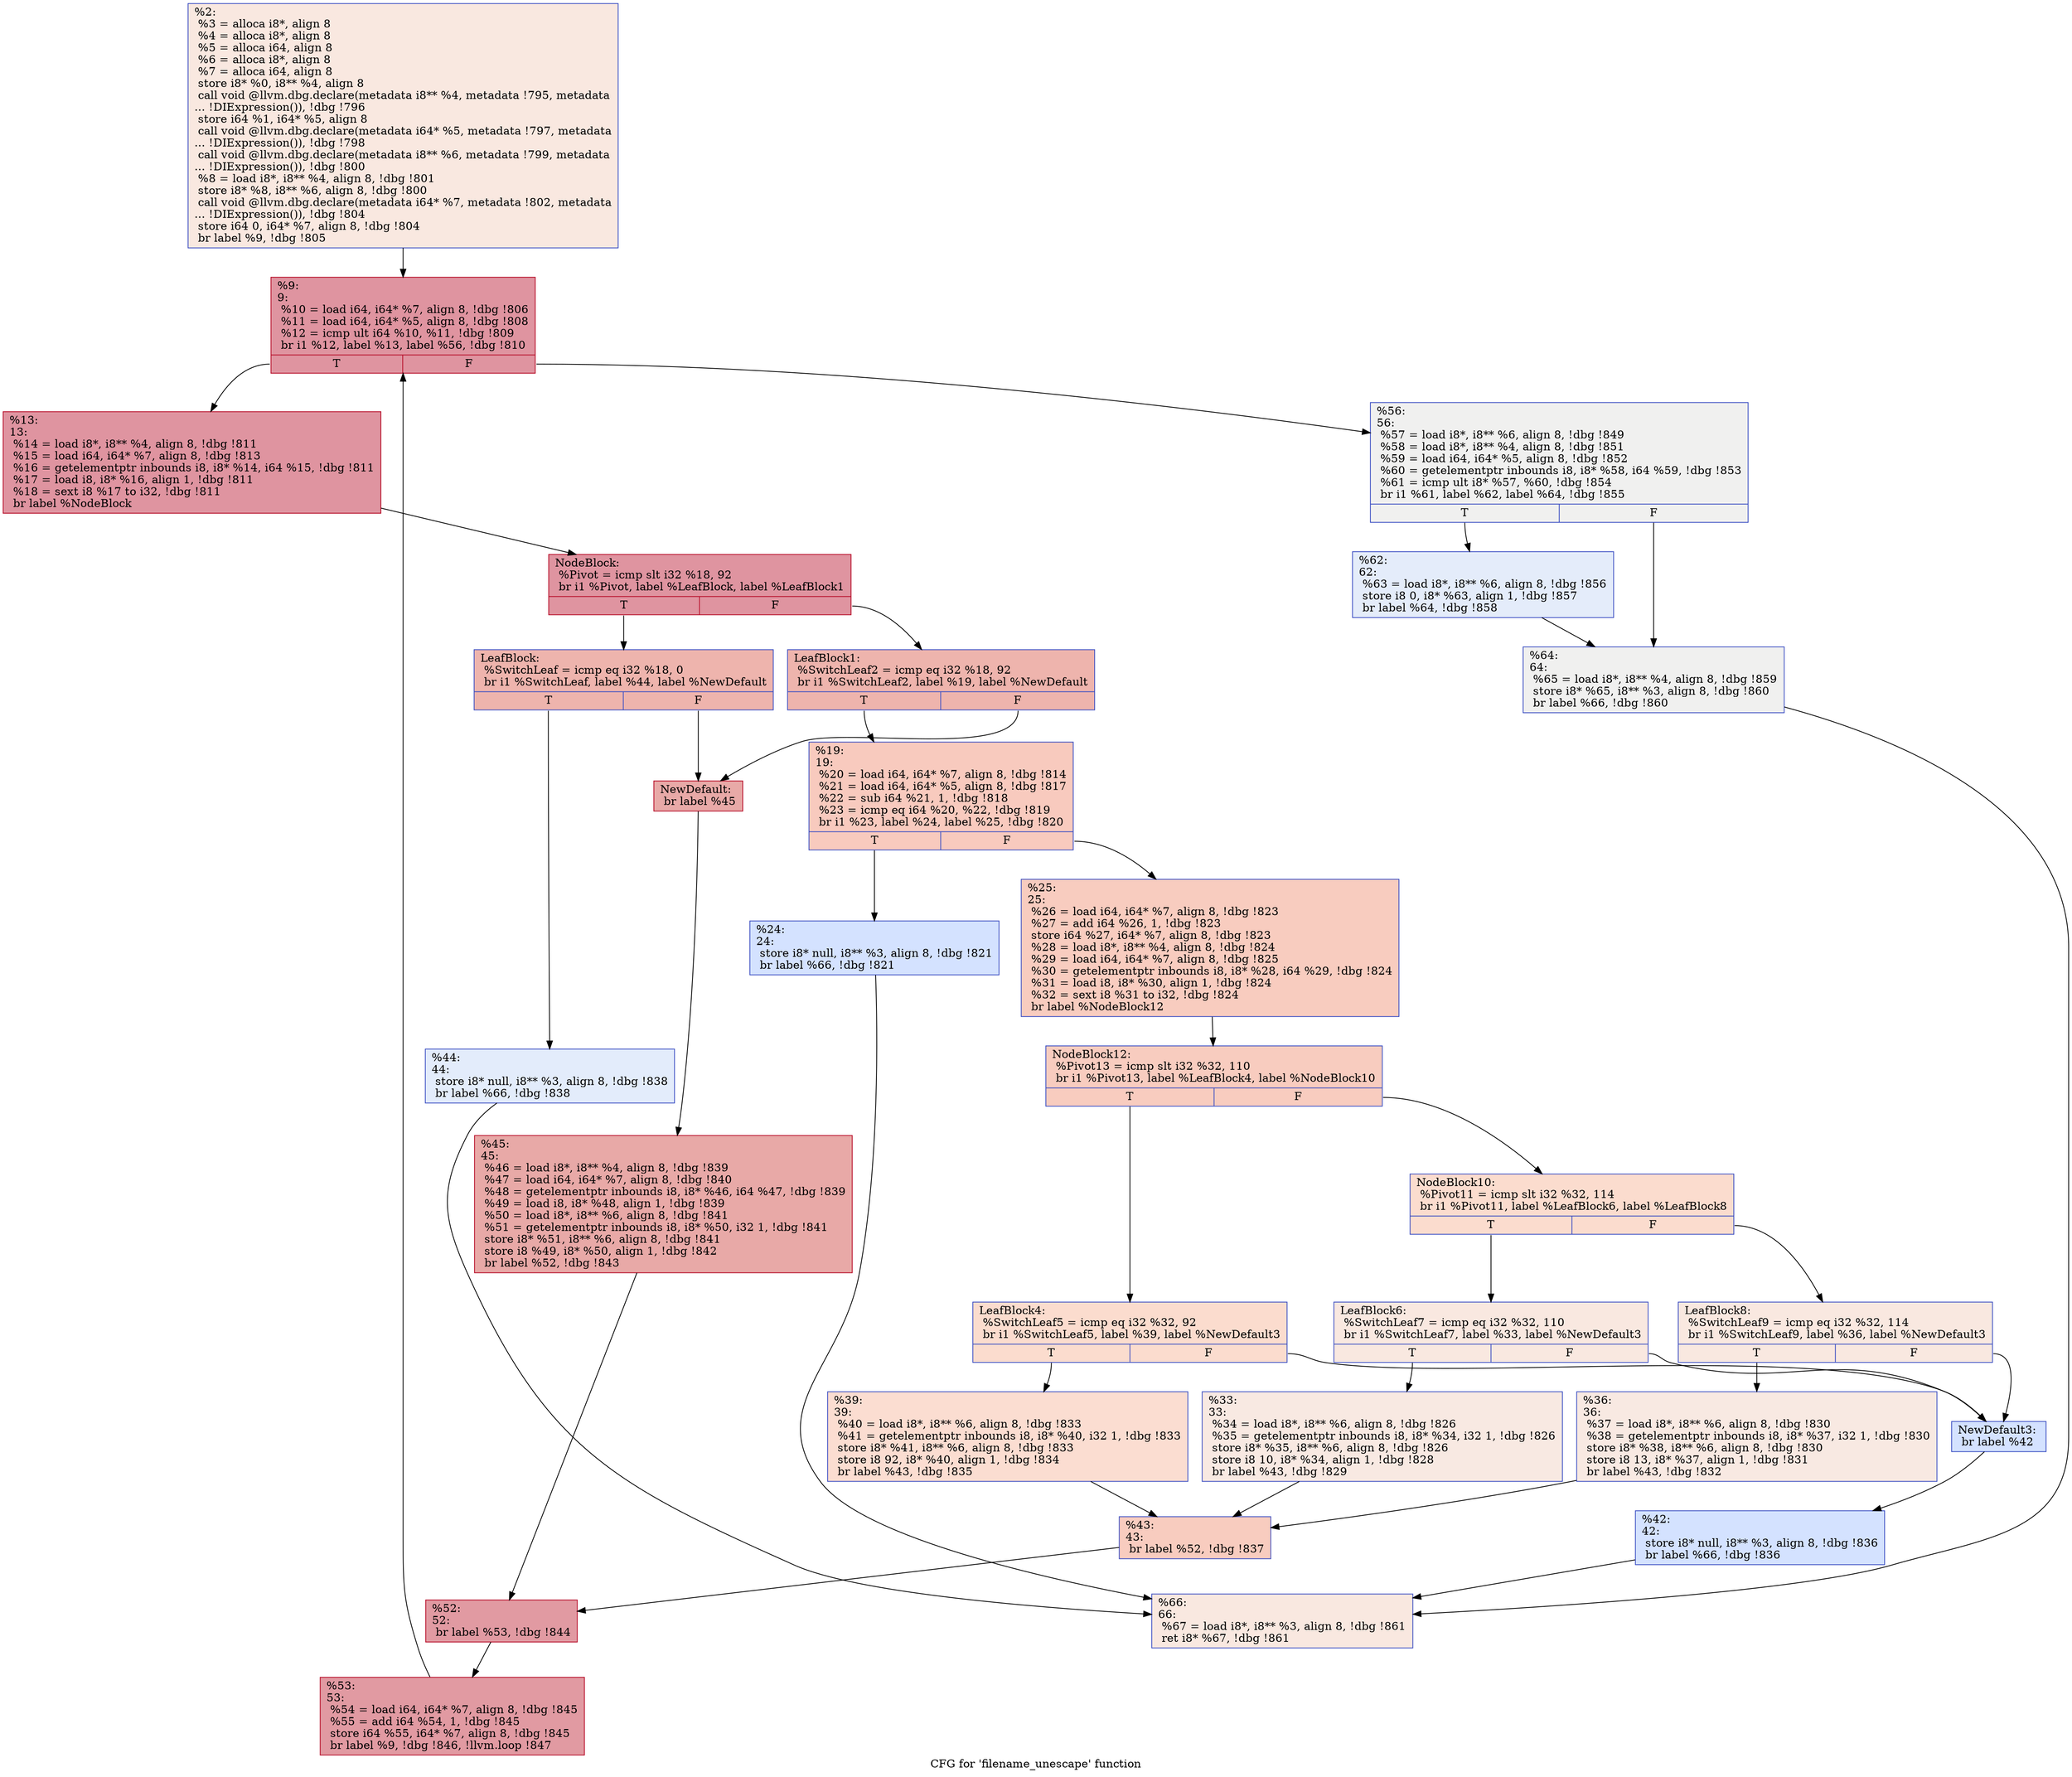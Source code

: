 digraph "CFG for 'filename_unescape' function" {
	label="CFG for 'filename_unescape' function";

	Node0x23612c0 [shape=record,color="#3d50c3ff", style=filled, fillcolor="#f1ccb870",label="{%2:\l  %3 = alloca i8*, align 8\l  %4 = alloca i8*, align 8\l  %5 = alloca i64, align 8\l  %6 = alloca i8*, align 8\l  %7 = alloca i64, align 8\l  store i8* %0, i8** %4, align 8\l  call void @llvm.dbg.declare(metadata i8** %4, metadata !795, metadata\l... !DIExpression()), !dbg !796\l  store i64 %1, i64* %5, align 8\l  call void @llvm.dbg.declare(metadata i64* %5, metadata !797, metadata\l... !DIExpression()), !dbg !798\l  call void @llvm.dbg.declare(metadata i8** %6, metadata !799, metadata\l... !DIExpression()), !dbg !800\l  %8 = load i8*, i8** %4, align 8, !dbg !801\l  store i8* %8, i8** %6, align 8, !dbg !800\l  call void @llvm.dbg.declare(metadata i64* %7, metadata !802, metadata\l... !DIExpression()), !dbg !804\l  store i64 0, i64* %7, align 8, !dbg !804\l  br label %9, !dbg !805\l}"];
	Node0x23612c0 -> Node0x23615c0;
	Node0x23615c0 [shape=record,color="#b70d28ff", style=filled, fillcolor="#b70d2870",label="{%9:\l9:                                                \l  %10 = load i64, i64* %7, align 8, !dbg !806\l  %11 = load i64, i64* %5, align 8, !dbg !808\l  %12 = icmp ult i64 %10, %11, !dbg !809\l  br i1 %12, label %13, label %56, !dbg !810\l|{<s0>T|<s1>F}}"];
	Node0x23615c0:s0 -> Node0x2363420;
	Node0x23615c0:s1 -> Node0x2363b50;
	Node0x2363420 [shape=record,color="#b70d28ff", style=filled, fillcolor="#b70d2870",label="{%13:\l13:                                               \l  %14 = load i8*, i8** %4, align 8, !dbg !811\l  %15 = load i64, i64* %7, align 8, !dbg !813\l  %16 = getelementptr inbounds i8, i8* %14, i64 %15, !dbg !811\l  %17 = load i8, i8* %16, align 1, !dbg !811\l  %18 = sext i8 %17 to i32, !dbg !811\l  br label %NodeBlock\l}"];
	Node0x2363420 -> Node0x2363470;
	Node0x2363470 [shape=record,color="#b70d28ff", style=filled, fillcolor="#b70d2870",label="{NodeBlock:                                        \l  %Pivot = icmp slt i32 %18, 92\l  br i1 %Pivot, label %LeafBlock, label %LeafBlock1\l|{<s0>T|<s1>F}}"];
	Node0x2363470:s0 -> Node0x2363510;
	Node0x2363470:s1 -> Node0x23634c0;
	Node0x23634c0 [shape=record,color="#3d50c3ff", style=filled, fillcolor="#d8564670",label="{LeafBlock1:                                       \l  %SwitchLeaf2 = icmp eq i32 %18, 92\l  br i1 %SwitchLeaf2, label %19, label %NewDefault\l|{<s0>T|<s1>F}}"];
	Node0x23634c0:s0 -> Node0x2363560;
	Node0x23634c0:s1 -> Node0x2363a10;
	Node0x2363510 [shape=record,color="#3d50c3ff", style=filled, fillcolor="#d8564670",label="{LeafBlock:                                        \l  %SwitchLeaf = icmp eq i32 %18, 0\l  br i1 %SwitchLeaf, label %44, label %NewDefault\l|{<s0>T|<s1>F}}"];
	Node0x2363510:s0 -> Node0x23639c0;
	Node0x2363510:s1 -> Node0x2363a10;
	Node0x2363560 [shape=record,color="#3d50c3ff", style=filled, fillcolor="#ef886b70",label="{%19:\l19:                                               \l  %20 = load i64, i64* %7, align 8, !dbg !814\l  %21 = load i64, i64* %5, align 8, !dbg !817\l  %22 = sub i64 %21, 1, !dbg !818\l  %23 = icmp eq i64 %20, %22, !dbg !819\l  br i1 %23, label %24, label %25, !dbg !820\l|{<s0>T|<s1>F}}"];
	Node0x2363560:s0 -> Node0x23635b0;
	Node0x2363560:s1 -> Node0x2363600;
	Node0x23635b0 [shape=record,color="#3d50c3ff", style=filled, fillcolor="#9ebeff70",label="{%24:\l24:                                               \l  store i8* null, i8** %3, align 8, !dbg !821\l  br label %66, !dbg !821\l}"];
	Node0x23635b0 -> Node0x2363c40;
	Node0x2363600 [shape=record,color="#3d50c3ff", style=filled, fillcolor="#f08b6e70",label="{%25:\l25:                                               \l  %26 = load i64, i64* %7, align 8, !dbg !823\l  %27 = add i64 %26, 1, !dbg !823\l  store i64 %27, i64* %7, align 8, !dbg !823\l  %28 = load i8*, i8** %4, align 8, !dbg !824\l  %29 = load i64, i64* %7, align 8, !dbg !825\l  %30 = getelementptr inbounds i8, i8* %28, i64 %29, !dbg !824\l  %31 = load i8, i8* %30, align 1, !dbg !824\l  %32 = sext i8 %31 to i32, !dbg !824\l  br label %NodeBlock12\l}"];
	Node0x2363600 -> Node0x2363650;
	Node0x2363650 [shape=record,color="#3d50c3ff", style=filled, fillcolor="#f08b6e70",label="{NodeBlock12:                                      \l  %Pivot13 = icmp slt i32 %32, 110\l  br i1 %Pivot13, label %LeafBlock4, label %NodeBlock10\l|{<s0>T|<s1>F}}"];
	Node0x2363650:s0 -> Node0x2363790;
	Node0x2363650:s1 -> Node0x23636a0;
	Node0x23636a0 [shape=record,color="#3d50c3ff", style=filled, fillcolor="#f7af9170",label="{NodeBlock10:                                      \l  %Pivot11 = icmp slt i32 %32, 114\l  br i1 %Pivot11, label %LeafBlock6, label %LeafBlock8\l|{<s0>T|<s1>F}}"];
	Node0x23636a0:s0 -> Node0x2363740;
	Node0x23636a0:s1 -> Node0x23636f0;
	Node0x23636f0 [shape=record,color="#3d50c3ff", style=filled, fillcolor="#f1ccb870",label="{LeafBlock8:                                       \l  %SwitchLeaf9 = icmp eq i32 %32, 114\l  br i1 %SwitchLeaf9, label %36, label %NewDefault3\l|{<s0>T|<s1>F}}"];
	Node0x23636f0:s0 -> Node0x2363830;
	Node0x23636f0:s1 -> Node0x23638d0;
	Node0x2363740 [shape=record,color="#3d50c3ff", style=filled, fillcolor="#f1ccb870",label="{LeafBlock6:                                       \l  %SwitchLeaf7 = icmp eq i32 %32, 110\l  br i1 %SwitchLeaf7, label %33, label %NewDefault3\l|{<s0>T|<s1>F}}"];
	Node0x2363740:s0 -> Node0x23637e0;
	Node0x2363740:s1 -> Node0x23638d0;
	Node0x2363790 [shape=record,color="#3d50c3ff", style=filled, fillcolor="#f7af9170",label="{LeafBlock4:                                       \l  %SwitchLeaf5 = icmp eq i32 %32, 92\l  br i1 %SwitchLeaf5, label %39, label %NewDefault3\l|{<s0>T|<s1>F}}"];
	Node0x2363790:s0 -> Node0x2363880;
	Node0x2363790:s1 -> Node0x23638d0;
	Node0x23637e0 [shape=record,color="#3d50c3ff", style=filled, fillcolor="#efcebd70",label="{%33:\l33:                                               \l  %34 = load i8*, i8** %6, align 8, !dbg !826\l  %35 = getelementptr inbounds i8, i8* %34, i32 1, !dbg !826\l  store i8* %35, i8** %6, align 8, !dbg !826\l  store i8 10, i8* %34, align 1, !dbg !828\l  br label %43, !dbg !829\l}"];
	Node0x23637e0 -> Node0x2363970;
	Node0x2363830 [shape=record,color="#3d50c3ff", style=filled, fillcolor="#efcebd70",label="{%36:\l36:                                               \l  %37 = load i8*, i8** %6, align 8, !dbg !830\l  %38 = getelementptr inbounds i8, i8* %37, i32 1, !dbg !830\l  store i8* %38, i8** %6, align 8, !dbg !830\l  store i8 13, i8* %37, align 1, !dbg !831\l  br label %43, !dbg !832\l}"];
	Node0x2363830 -> Node0x2363970;
	Node0x2363880 [shape=record,color="#3d50c3ff", style=filled, fillcolor="#f7b39670",label="{%39:\l39:                                               \l  %40 = load i8*, i8** %6, align 8, !dbg !833\l  %41 = getelementptr inbounds i8, i8* %40, i32 1, !dbg !833\l  store i8* %41, i8** %6, align 8, !dbg !833\l  store i8 92, i8* %40, align 1, !dbg !834\l  br label %43, !dbg !835\l}"];
	Node0x2363880 -> Node0x2363970;
	Node0x23638d0 [shape=record,color="#3d50c3ff", style=filled, fillcolor="#9ebeff70",label="{NewDefault3:                                      \l  br label %42\l}"];
	Node0x23638d0 -> Node0x2363920;
	Node0x2363920 [shape=record,color="#3d50c3ff", style=filled, fillcolor="#9ebeff70",label="{%42:\l42:                                               \l  store i8* null, i8** %3, align 8, !dbg !836\l  br label %66, !dbg !836\l}"];
	Node0x2363920 -> Node0x2363c40;
	Node0x2363970 [shape=record,color="#3d50c3ff", style=filled, fillcolor="#f08b6e70",label="{%43:\l43:                                               \l  br label %52, !dbg !837\l}"];
	Node0x2363970 -> Node0x2363ab0;
	Node0x23639c0 [shape=record,color="#3d50c3ff", style=filled, fillcolor="#bfd3f670",label="{%44:\l44:                                               \l  store i8* null, i8** %3, align 8, !dbg !838\l  br label %66, !dbg !838\l}"];
	Node0x23639c0 -> Node0x2363c40;
	Node0x2363a10 [shape=record,color="#b70d28ff", style=filled, fillcolor="#ca3b3770",label="{NewDefault:                                       \l  br label %45\l}"];
	Node0x2363a10 -> Node0x2363a60;
	Node0x2363a60 [shape=record,color="#b70d28ff", style=filled, fillcolor="#ca3b3770",label="{%45:\l45:                                               \l  %46 = load i8*, i8** %4, align 8, !dbg !839\l  %47 = load i64, i64* %7, align 8, !dbg !840\l  %48 = getelementptr inbounds i8, i8* %46, i64 %47, !dbg !839\l  %49 = load i8, i8* %48, align 1, !dbg !839\l  %50 = load i8*, i8** %6, align 8, !dbg !841\l  %51 = getelementptr inbounds i8, i8* %50, i32 1, !dbg !841\l  store i8* %51, i8** %6, align 8, !dbg !841\l  store i8 %49, i8* %50, align 1, !dbg !842\l  br label %52, !dbg !843\l}"];
	Node0x2363a60 -> Node0x2363ab0;
	Node0x2363ab0 [shape=record,color="#b70d28ff", style=filled, fillcolor="#bb1b2c70",label="{%52:\l52:                                               \l  br label %53, !dbg !844\l}"];
	Node0x2363ab0 -> Node0x2363b00;
	Node0x2363b00 [shape=record,color="#b70d28ff", style=filled, fillcolor="#bb1b2c70",label="{%53:\l53:                                               \l  %54 = load i64, i64* %7, align 8, !dbg !845\l  %55 = add i64 %54, 1, !dbg !845\l  store i64 %55, i64* %7, align 8, !dbg !845\l  br label %9, !dbg !846, !llvm.loop !847\l}"];
	Node0x2363b00 -> Node0x23615c0;
	Node0x2363b50 [shape=record,color="#3d50c3ff", style=filled, fillcolor="#dedcdb70",label="{%56:\l56:                                               \l  %57 = load i8*, i8** %6, align 8, !dbg !849\l  %58 = load i8*, i8** %4, align 8, !dbg !851\l  %59 = load i64, i64* %5, align 8, !dbg !852\l  %60 = getelementptr inbounds i8, i8* %58, i64 %59, !dbg !853\l  %61 = icmp ult i8* %57, %60, !dbg !854\l  br i1 %61, label %62, label %64, !dbg !855\l|{<s0>T|<s1>F}}"];
	Node0x2363b50:s0 -> Node0x2363ba0;
	Node0x2363b50:s1 -> Node0x2363bf0;
	Node0x2363ba0 [shape=record,color="#3d50c3ff", style=filled, fillcolor="#c1d4f470",label="{%62:\l62:                                               \l  %63 = load i8*, i8** %6, align 8, !dbg !856\l  store i8 0, i8* %63, align 1, !dbg !857\l  br label %64, !dbg !858\l}"];
	Node0x2363ba0 -> Node0x2363bf0;
	Node0x2363bf0 [shape=record,color="#3d50c3ff", style=filled, fillcolor="#dedcdb70",label="{%64:\l64:                                               \l  %65 = load i8*, i8** %4, align 8, !dbg !859\l  store i8* %65, i8** %3, align 8, !dbg !860\l  br label %66, !dbg !860\l}"];
	Node0x2363bf0 -> Node0x2363c40;
	Node0x2363c40 [shape=record,color="#3d50c3ff", style=filled, fillcolor="#f1ccb870",label="{%66:\l66:                                               \l  %67 = load i8*, i8** %3, align 8, !dbg !861\l  ret i8* %67, !dbg !861\l}"];
}
